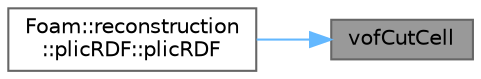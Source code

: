 digraph "vofCutCell"
{
 // LATEX_PDF_SIZE
  bgcolor="transparent";
  edge [fontname=Helvetica,fontsize=10,labelfontname=Helvetica,labelfontsize=10];
  node [fontname=Helvetica,fontsize=10,shape=box,height=0.2,width=0.4];
  rankdir="RL";
  Node1 [id="Node000001",label="vofCutCell",height=0.2,width=0.4,color="gray40", fillcolor="grey60", style="filled", fontcolor="black",tooltip=" "];
  Node1 -> Node2 [id="edge1_Node000001_Node000002",dir="back",color="steelblue1",style="solid",tooltip=" "];
  Node2 [id="Node000002",label="Foam::reconstruction\l::plicRDF::plicRDF",height=0.2,width=0.4,color="grey40", fillcolor="white", style="filled",URL="$classFoam_1_1reconstruction_1_1plicRDF.html#a4b5a32acb63ead8ca57c4459f65f784a",tooltip=" "];
}
